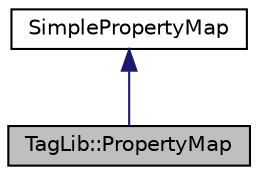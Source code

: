 digraph "TagLib::PropertyMap"
{
  edge [fontname="Helvetica",fontsize="10",labelfontname="Helvetica",labelfontsize="10"];
  node [fontname="Helvetica",fontsize="10",shape=record];
  Node1 [label="TagLib::PropertyMap",height=0.2,width=0.4,color="black", fillcolor="grey75", style="filled" fontcolor="black"];
  Node2 -> Node1 [dir="back",color="midnightblue",fontsize="10",style="solid",fontname="Helvetica"];
  Node2 [label="SimplePropertyMap",height=0.2,width=0.4,color="black", fillcolor="white", style="filled",URL="$class_tag_lib_1_1_map.html",tooltip="A generic, implicitly shared map. "];
}
